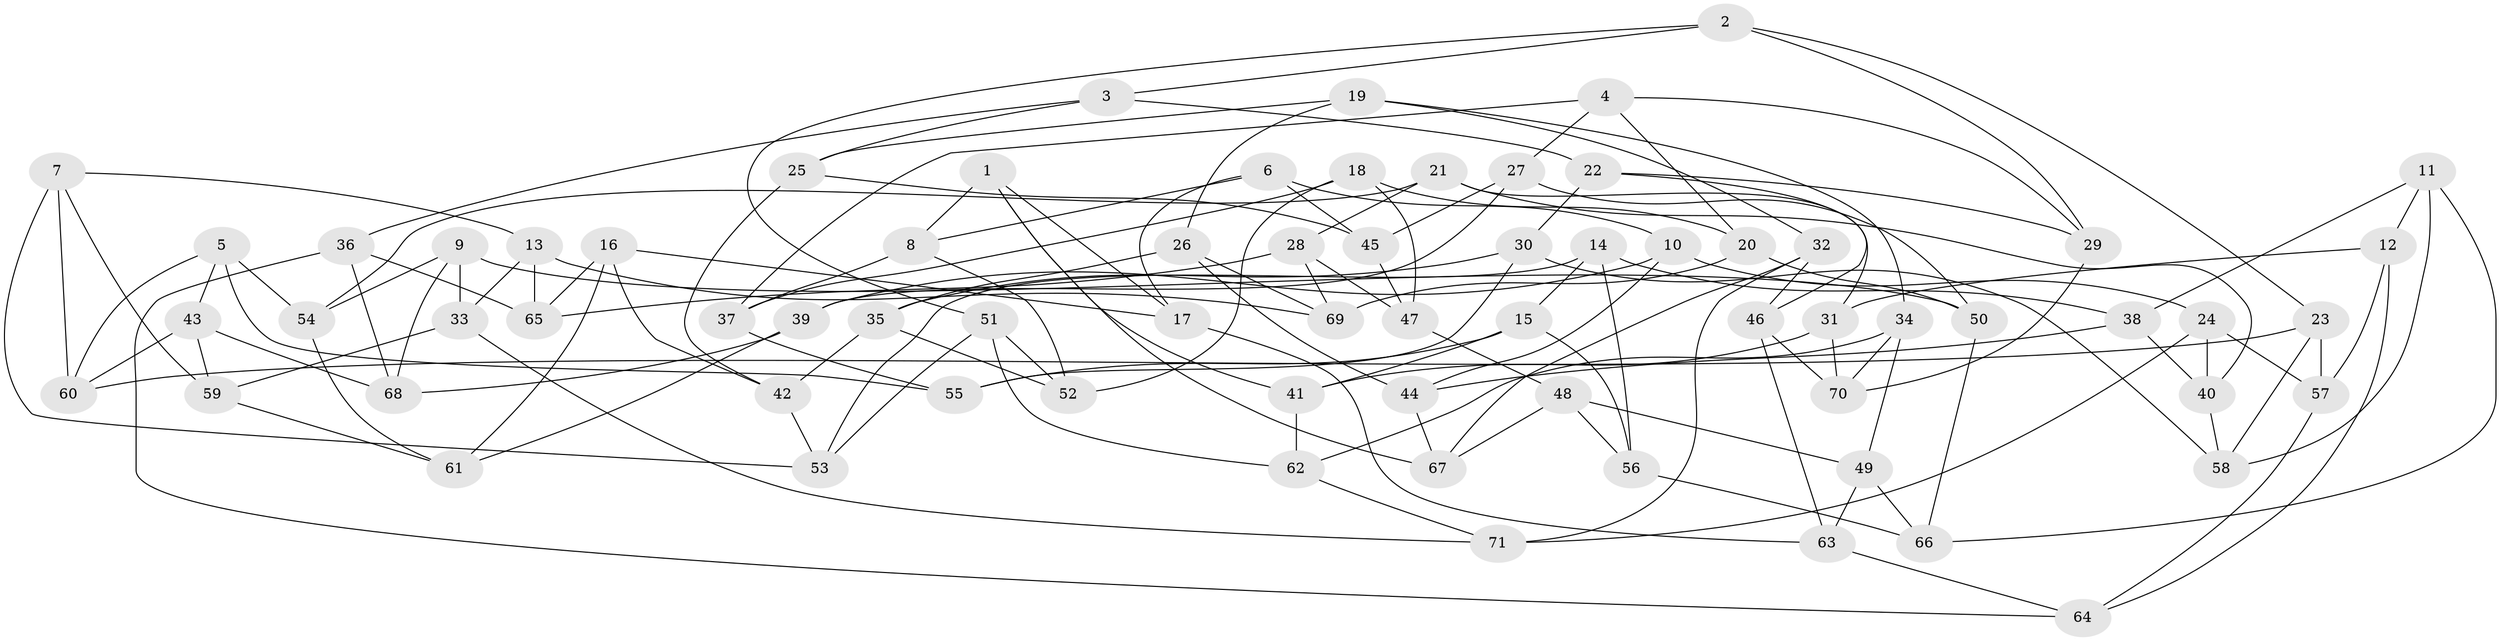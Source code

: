 // coarse degree distribution, {3: 0.1388888888888889, 8: 0.08333333333333333, 11: 0.1111111111111111, 9: 0.05555555555555555, 4: 0.5833333333333334, 5: 0.027777777777777776}
// Generated by graph-tools (version 1.1) at 2025/53/03/04/25 22:53:33]
// undirected, 71 vertices, 142 edges
graph export_dot {
  node [color=gray90,style=filled];
  1;
  2;
  3;
  4;
  5;
  6;
  7;
  8;
  9;
  10;
  11;
  12;
  13;
  14;
  15;
  16;
  17;
  18;
  19;
  20;
  21;
  22;
  23;
  24;
  25;
  26;
  27;
  28;
  29;
  30;
  31;
  32;
  33;
  34;
  35;
  36;
  37;
  38;
  39;
  40;
  41;
  42;
  43;
  44;
  45;
  46;
  47;
  48;
  49;
  50;
  51;
  52;
  53;
  54;
  55;
  56;
  57;
  58;
  59;
  60;
  61;
  62;
  63;
  64;
  65;
  66;
  67;
  68;
  69;
  70;
  71;
  1 -- 67;
  1 -- 8;
  1 -- 17;
  1 -- 41;
  2 -- 3;
  2 -- 23;
  2 -- 29;
  2 -- 51;
  3 -- 36;
  3 -- 25;
  3 -- 22;
  4 -- 20;
  4 -- 37;
  4 -- 27;
  4 -- 29;
  5 -- 55;
  5 -- 43;
  5 -- 54;
  5 -- 60;
  6 -- 45;
  6 -- 17;
  6 -- 10;
  6 -- 8;
  7 -- 59;
  7 -- 13;
  7 -- 60;
  7 -- 53;
  8 -- 52;
  8 -- 37;
  9 -- 68;
  9 -- 33;
  9 -- 50;
  9 -- 54;
  10 -- 44;
  10 -- 39;
  10 -- 24;
  11 -- 66;
  11 -- 12;
  11 -- 38;
  11 -- 58;
  12 -- 57;
  12 -- 64;
  12 -- 31;
  13 -- 65;
  13 -- 69;
  13 -- 33;
  14 -- 15;
  14 -- 56;
  14 -- 38;
  14 -- 53;
  15 -- 55;
  15 -- 56;
  15 -- 41;
  16 -- 42;
  16 -- 17;
  16 -- 61;
  16 -- 65;
  17 -- 63;
  18 -- 37;
  18 -- 20;
  18 -- 52;
  18 -- 47;
  19 -- 32;
  19 -- 26;
  19 -- 25;
  19 -- 34;
  20 -- 69;
  20 -- 50;
  21 -- 31;
  21 -- 40;
  21 -- 54;
  21 -- 28;
  22 -- 29;
  22 -- 46;
  22 -- 30;
  23 -- 60;
  23 -- 57;
  23 -- 58;
  24 -- 57;
  24 -- 71;
  24 -- 40;
  25 -- 42;
  25 -- 45;
  26 -- 35;
  26 -- 44;
  26 -- 69;
  27 -- 39;
  27 -- 50;
  27 -- 45;
  28 -- 47;
  28 -- 69;
  28 -- 65;
  29 -- 70;
  30 -- 58;
  30 -- 55;
  30 -- 35;
  31 -- 70;
  31 -- 41;
  32 -- 46;
  32 -- 71;
  32 -- 67;
  33 -- 59;
  33 -- 71;
  34 -- 62;
  34 -- 49;
  34 -- 70;
  35 -- 52;
  35 -- 42;
  36 -- 68;
  36 -- 64;
  36 -- 65;
  37 -- 55;
  38 -- 40;
  38 -- 44;
  39 -- 68;
  39 -- 61;
  40 -- 58;
  41 -- 62;
  42 -- 53;
  43 -- 68;
  43 -- 60;
  43 -- 59;
  44 -- 67;
  45 -- 47;
  46 -- 63;
  46 -- 70;
  47 -- 48;
  48 -- 56;
  48 -- 67;
  48 -- 49;
  49 -- 63;
  49 -- 66;
  50 -- 66;
  51 -- 62;
  51 -- 53;
  51 -- 52;
  54 -- 61;
  56 -- 66;
  57 -- 64;
  59 -- 61;
  62 -- 71;
  63 -- 64;
}
